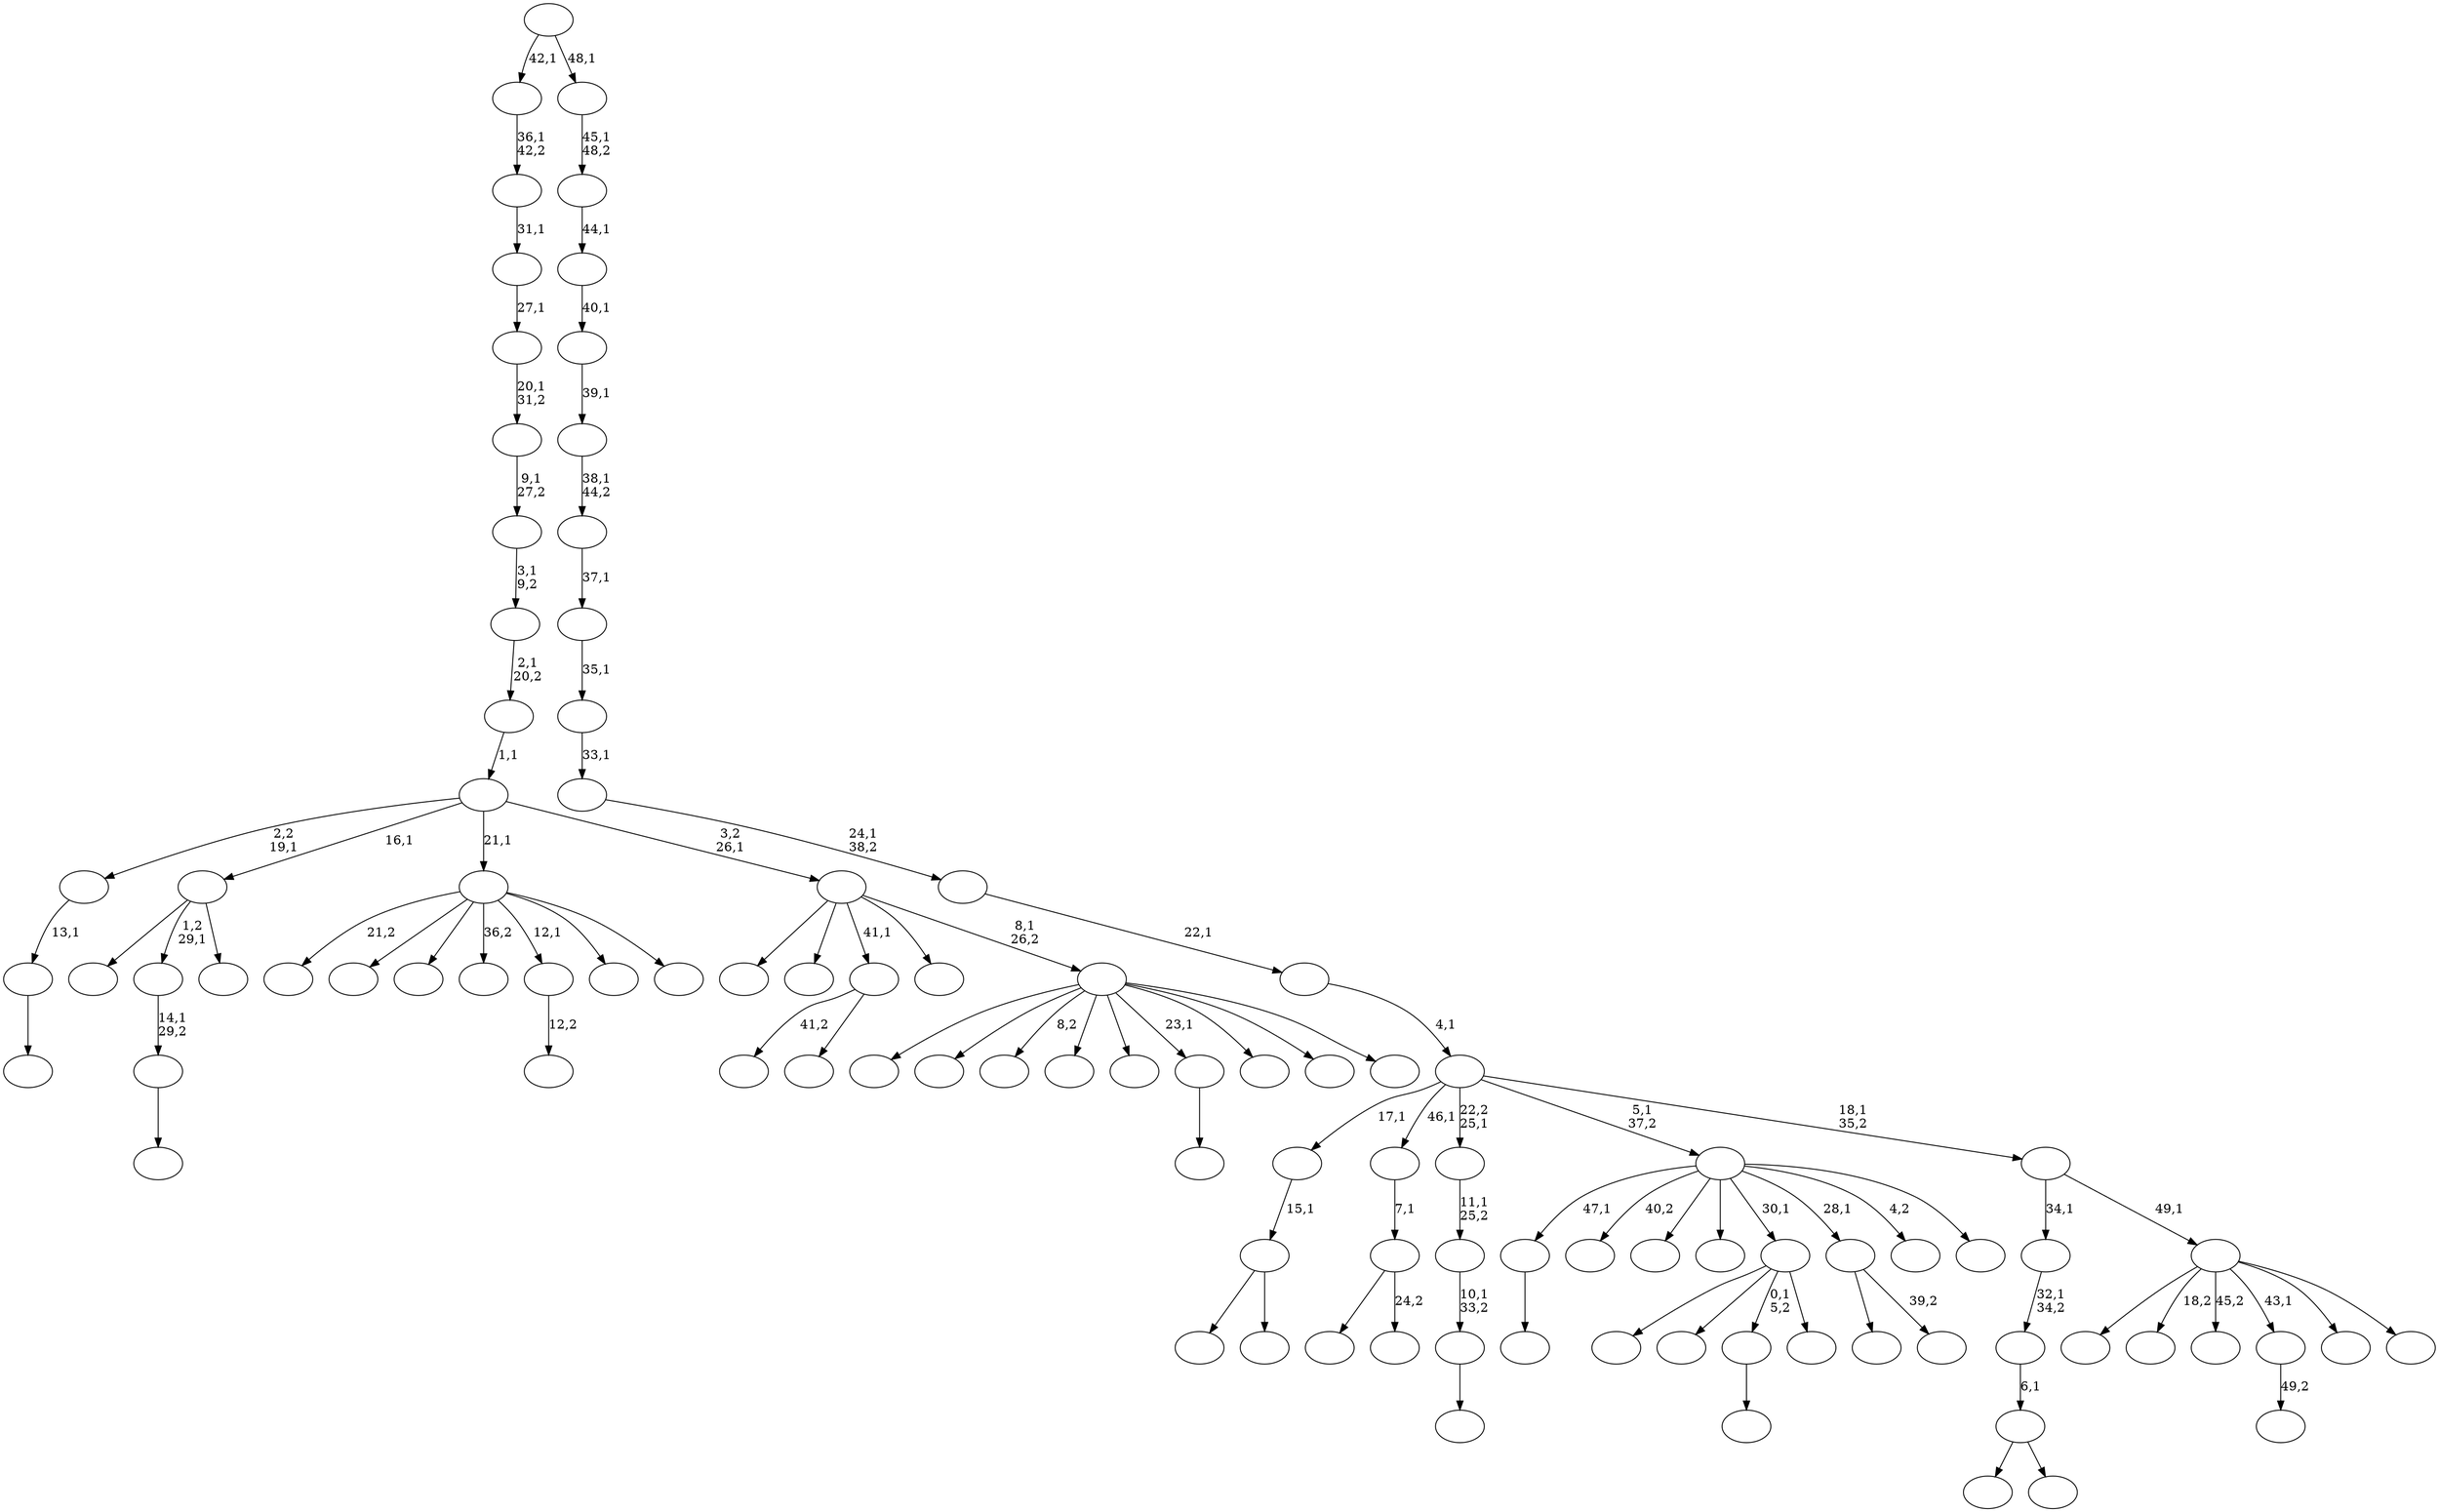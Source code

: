 digraph T {
	100 [label=""]
	99 [label=""]
	98 [label=""]
	97 [label=""]
	96 [label=""]
	95 [label=""]
	94 [label=""]
	93 [label=""]
	92 [label=""]
	91 [label=""]
	90 [label=""]
	89 [label=""]
	88 [label=""]
	87 [label=""]
	86 [label=""]
	85 [label=""]
	84 [label=""]
	83 [label=""]
	82 [label=""]
	81 [label=""]
	80 [label=""]
	79 [label=""]
	78 [label=""]
	77 [label=""]
	76 [label=""]
	75 [label=""]
	74 [label=""]
	73 [label=""]
	72 [label=""]
	71 [label=""]
	70 [label=""]
	69 [label=""]
	68 [label=""]
	67 [label=""]
	66 [label=""]
	65 [label=""]
	64 [label=""]
	63 [label=""]
	62 [label=""]
	61 [label=""]
	60 [label=""]
	59 [label=""]
	58 [label=""]
	57 [label=""]
	56 [label=""]
	55 [label=""]
	54 [label=""]
	53 [label=""]
	52 [label=""]
	51 [label=""]
	50 [label=""]
	49 [label=""]
	48 [label=""]
	47 [label=""]
	46 [label=""]
	45 [label=""]
	44 [label=""]
	43 [label=""]
	42 [label=""]
	41 [label=""]
	40 [label=""]
	39 [label=""]
	38 [label=""]
	37 [label=""]
	36 [label=""]
	35 [label=""]
	34 [label=""]
	33 [label=""]
	32 [label=""]
	31 [label=""]
	30 [label=""]
	29 [label=""]
	28 [label=""]
	27 [label=""]
	26 [label=""]
	25 [label=""]
	24 [label=""]
	23 [label=""]
	22 [label=""]
	21 [label=""]
	20 [label=""]
	19 [label=""]
	18 [label=""]
	17 [label=""]
	16 [label=""]
	15 [label=""]
	14 [label=""]
	13 [label=""]
	12 [label=""]
	11 [label=""]
	10 [label=""]
	9 [label=""]
	8 [label=""]
	7 [label=""]
	6 [label=""]
	5 [label=""]
	4 [label=""]
	3 [label=""]
	2 [label=""]
	1 [label=""]
	0 [label=""]
	90 -> 91 [label=""]
	82 -> 85 [label=""]
	82 -> 83 [label=""]
	81 -> 82 [label="15,1"]
	76 -> 95 [label="41,2"]
	76 -> 77 [label=""]
	74 -> 75 [label=""]
	73 -> 74 [label="13,1"]
	67 -> 89 [label=""]
	67 -> 68 [label="24,2"]
	66 -> 67 [label="7,1"]
	64 -> 65 [label=""]
	63 -> 64 [label="10,1\n33,2"]
	62 -> 63 [label="11,1\n25,2"]
	59 -> 60 [label=""]
	57 -> 58 [label="12,2"]
	53 -> 54 [label=""]
	52 -> 53 [label="14,1\n29,2"]
	49 -> 50 [label="49,2"]
	46 -> 100 [label=""]
	46 -> 71 [label=""]
	46 -> 59 [label="0,1\n5,2"]
	46 -> 47 [label=""]
	44 -> 69 [label=""]
	44 -> 45 [label="39,2"]
	41 -> 93 [label=""]
	41 -> 42 [label=""]
	40 -> 41 [label="6,1"]
	39 -> 40 [label="32,1\n34,2"]
	37 -> 94 [label=""]
	37 -> 52 [label="1,2\n29,1"]
	37 -> 38 [label=""]
	34 -> 87 [label="21,2"]
	34 -> 86 [label=""]
	34 -> 79 [label=""]
	34 -> 78 [label="36,2"]
	34 -> 57 [label="12,1"]
	34 -> 55 [label=""]
	34 -> 35 [label=""]
	32 -> 33 [label=""]
	30 -> 90 [label="47,1"]
	30 -> 88 [label="40,2"]
	30 -> 80 [label=""]
	30 -> 70 [label=""]
	30 -> 46 [label="30,1"]
	30 -> 44 [label="28,1"]
	30 -> 36 [label="4,2"]
	30 -> 31 [label=""]
	26 -> 99 [label=""]
	26 -> 96 [label=""]
	26 -> 92 [label="8,2"]
	26 -> 56 [label=""]
	26 -> 43 [label=""]
	26 -> 32 [label="23,1"]
	26 -> 29 [label=""]
	26 -> 28 [label=""]
	26 -> 27 [label=""]
	25 -> 97 [label=""]
	25 -> 84 [label=""]
	25 -> 76 [label="41,1"]
	25 -> 61 [label=""]
	25 -> 26 [label="8,1\n26,2"]
	24 -> 73 [label="2,2\n19,1"]
	24 -> 37 [label="16,1"]
	24 -> 34 [label="21,1"]
	24 -> 25 [label="3,2\n26,1"]
	23 -> 24 [label="1,1"]
	22 -> 23 [label="2,1\n20,2"]
	21 -> 22 [label="3,1\n9,2"]
	20 -> 21 [label="9,1\n27,2"]
	19 -> 20 [label="20,1\n31,2"]
	18 -> 19 [label="27,1"]
	17 -> 18 [label="31,1"]
	16 -> 17 [label="36,1\n42,2"]
	14 -> 98 [label=""]
	14 -> 72 [label="18,2"]
	14 -> 51 [label="45,2"]
	14 -> 49 [label="43,1"]
	14 -> 48 [label=""]
	14 -> 15 [label=""]
	13 -> 39 [label="34,1"]
	13 -> 14 [label="49,1"]
	12 -> 81 [label="17,1"]
	12 -> 66 [label="46,1"]
	12 -> 62 [label="22,2\n25,1"]
	12 -> 30 [label="5,1\n37,2"]
	12 -> 13 [label="18,1\n35,2"]
	11 -> 12 [label="4,1"]
	10 -> 11 [label="22,1"]
	9 -> 10 [label="24,1\n38,2"]
	8 -> 9 [label="33,1"]
	7 -> 8 [label="35,1"]
	6 -> 7 [label="37,1"]
	5 -> 6 [label="38,1\n44,2"]
	4 -> 5 [label="39,1"]
	3 -> 4 [label="40,1"]
	2 -> 3 [label="44,1"]
	1 -> 2 [label="45,1\n48,2"]
	0 -> 16 [label="42,1"]
	0 -> 1 [label="48,1"]
}
